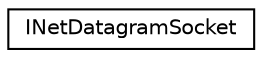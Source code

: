digraph "Graphical Class Hierarchy"
{
 // LATEX_PDF_SIZE
  edge [fontname="Helvetica",fontsize="10",labelfontname="Helvetica",labelfontsize="10"];
  node [fontname="Helvetica",fontsize="10",shape=record];
  rankdir="LR";
  Node0 [label="INetDatagramSocket",height=0.2,width=0.4,color="black", fillcolor="white", style="filled",URL="$struct_i_net_datagram_socket.html",tooltip="Struct interface to NSC Datagram (i.e., UDP) Sockets."];
}
